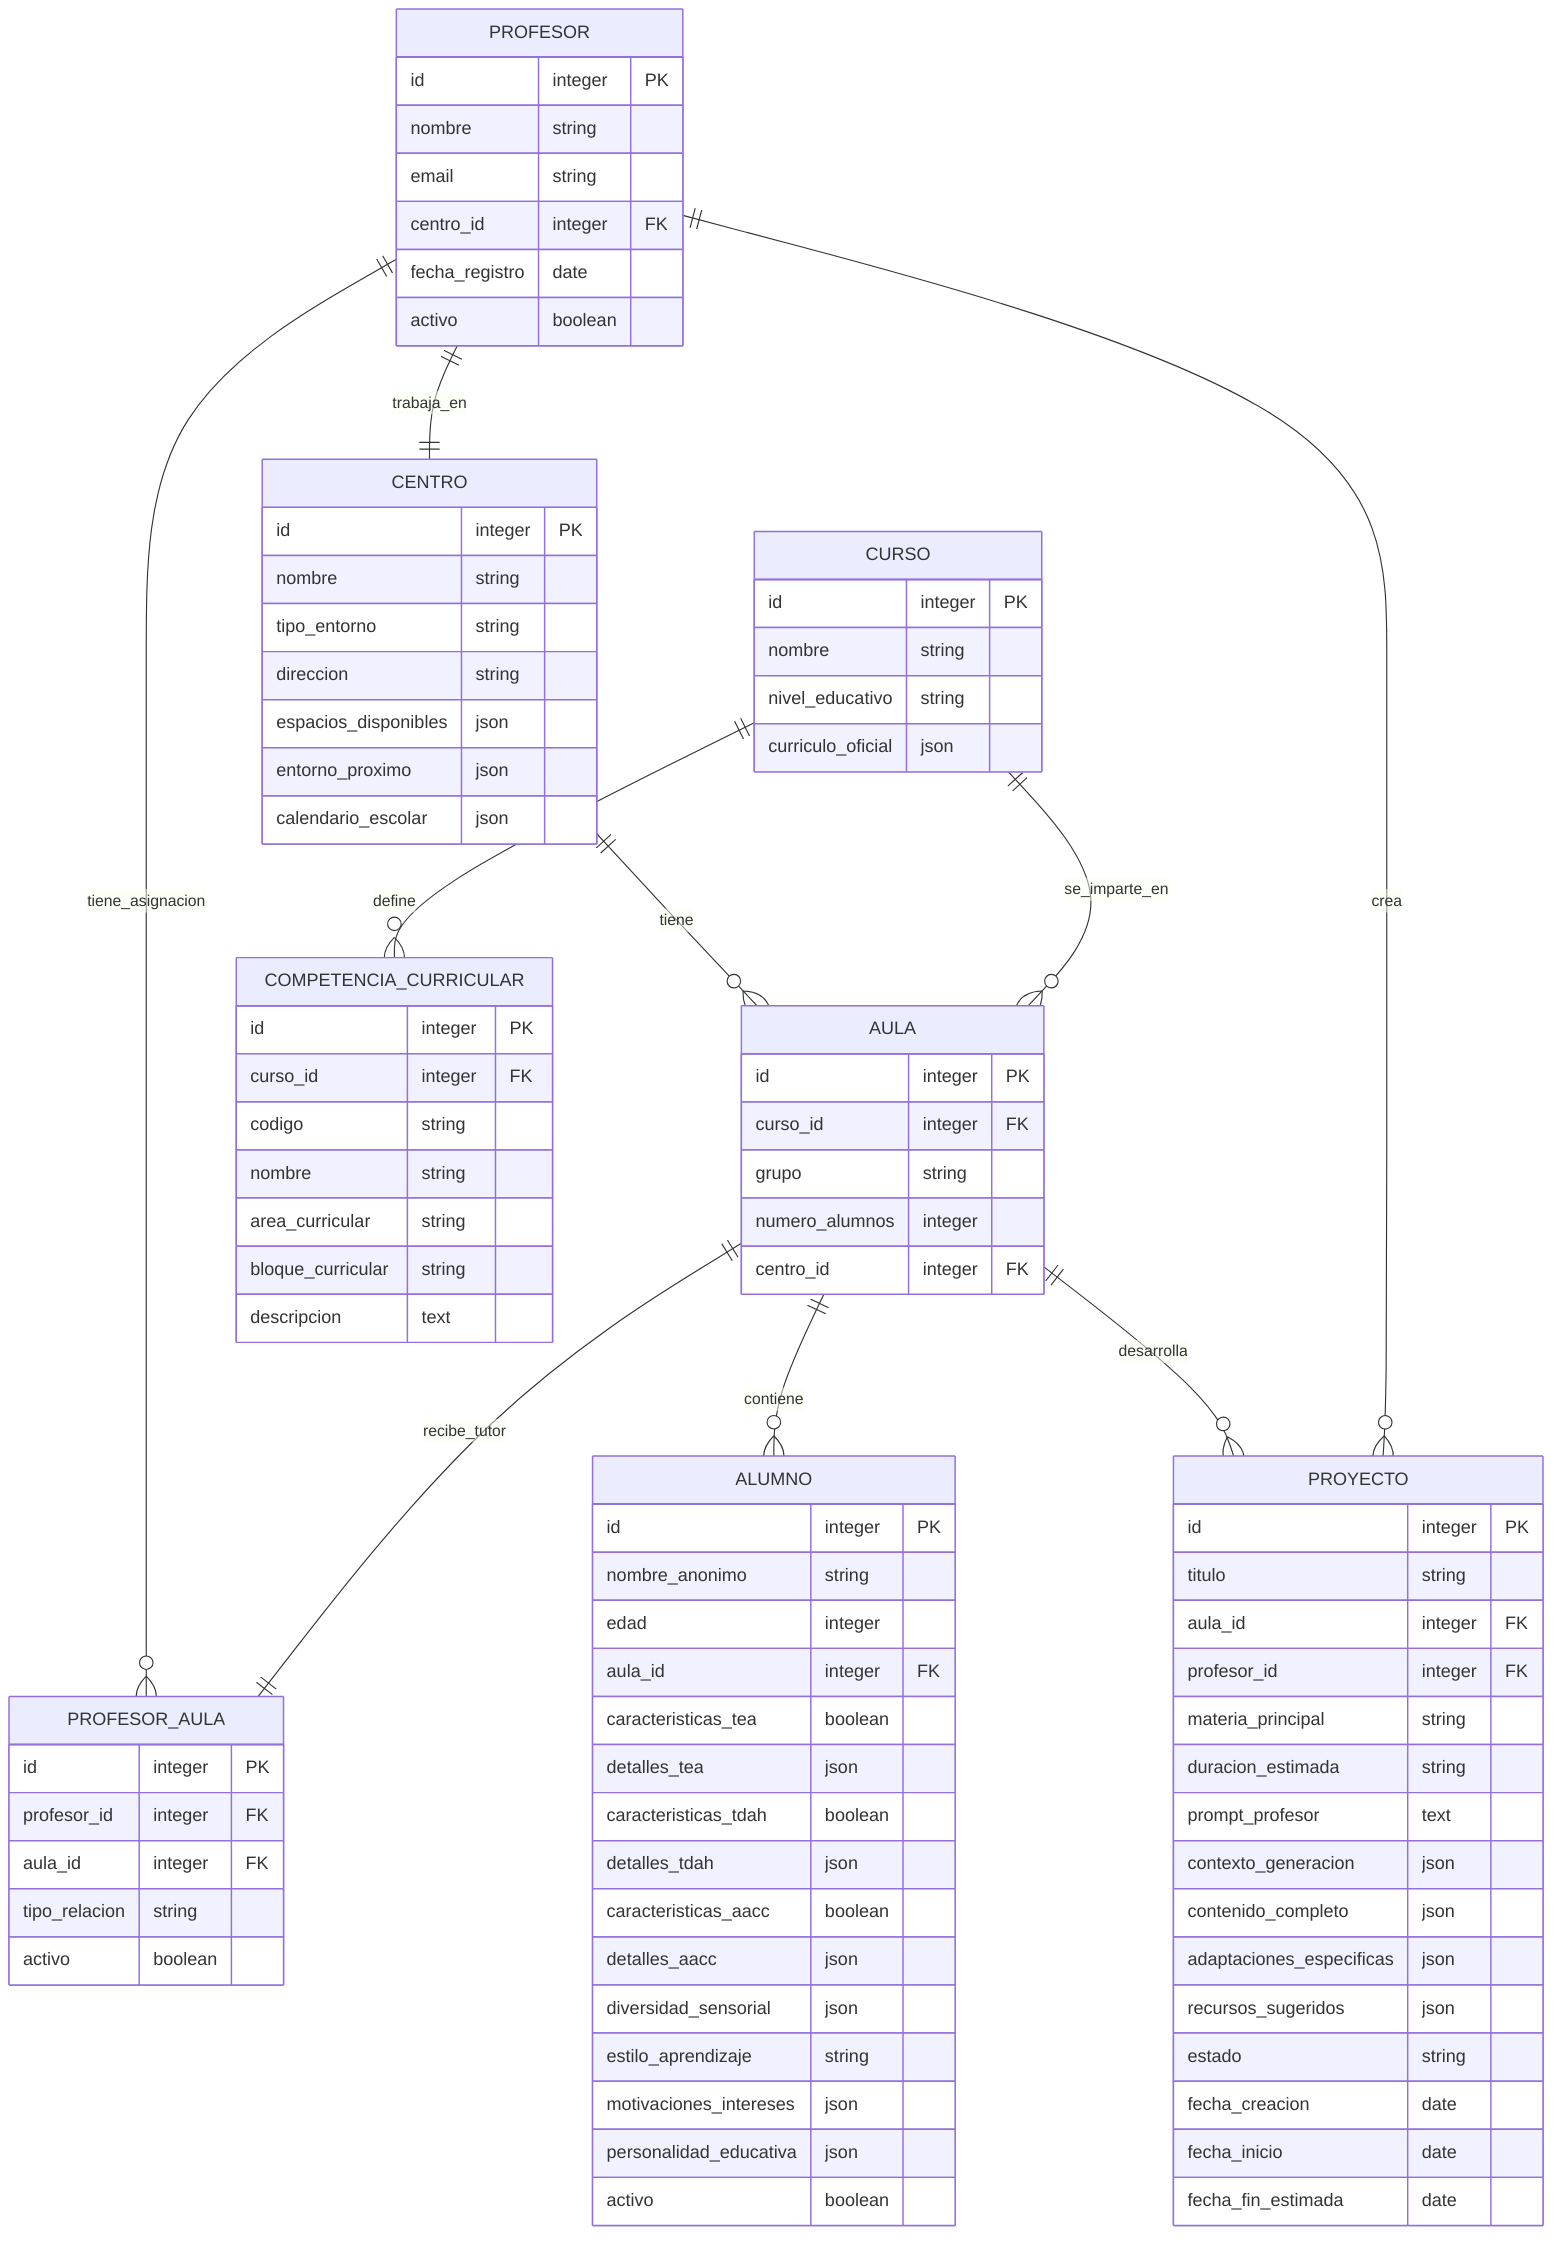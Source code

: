 erDiagram
    CENTRO {
        id integer PK
        nombre string
        tipo_entorno string
        direccion string
        espacios_disponibles json
        entorno_proximo json
        calendario_escolar json
    }

    CURSO {
        id integer PK
        nombre string
        nivel_educativo string
        curriculo_oficial json
    }

    AULA {
        id integer PK
        curso_id integer FK
        grupo string
        numero_alumnos integer
        centro_id integer FK
    }

    PROFESOR {
        id integer PK
        nombre string
        email string
        centro_id integer FK
        fecha_registro date
        activo boolean
    }

    PROFESOR_AULA {
        id integer PK
        profesor_id integer FK
        aula_id integer FK
        tipo_relacion string
        activo boolean
    }

    ALUMNO {
        id integer PK
        nombre_anonimo string
        edad integer
        aula_id integer FK
        caracteristicas_tea boolean
        detalles_tea json
        caracteristicas_tdah boolean
        detalles_tdah json
        caracteristicas_aacc boolean
        detalles_aacc json
        diversidad_sensorial json
        estilo_aprendizaje string
        motivaciones_intereses json
        personalidad_educativa json
        activo boolean
    }

    COMPETENCIA_CURRICULAR {
        id integer PK
        curso_id integer FK
        codigo string
        nombre string
        area_curricular string
        bloque_curricular string
        descripcion text
    }

    PROYECTO {
        id integer PK
        titulo string
        aula_id integer FK
        profesor_id integer FK
        materia_principal string
        duracion_estimada string
        prompt_profesor text
        contexto_generacion json
        contenido_completo json
        adaptaciones_especificas json
        recursos_sugeridos json
        estado string
        fecha_creacion date
        fecha_inicio date
        fecha_fin_estimada date
    }

    %% Relaciones Básicas
    CENTRO ||--o{ AULA : "tiene"
    CURSO ||--o{ AULA : "se_imparte_en"
    CURSO ||--o{ COMPETENCIA_CURRICULAR : "define"

    %% Relaciones Profesor
    PROFESOR ||--|| CENTRO : "trabaja_en"
    PROFESOR ||--o{ PROFESOR_AULA : "tiene_asignacion"
    AULA ||--|| PROFESOR_AULA : "recibe_tutor"

    %% Relaciones Aula-Alumno
    AULA ||--o{ ALUMNO : "contiene"

    %% Módulo Proyectos Básico
    AULA ||--o{ PROYECTO : "desarrolla"
    PROFESOR ||--o{ PROYECTO : "crea"
